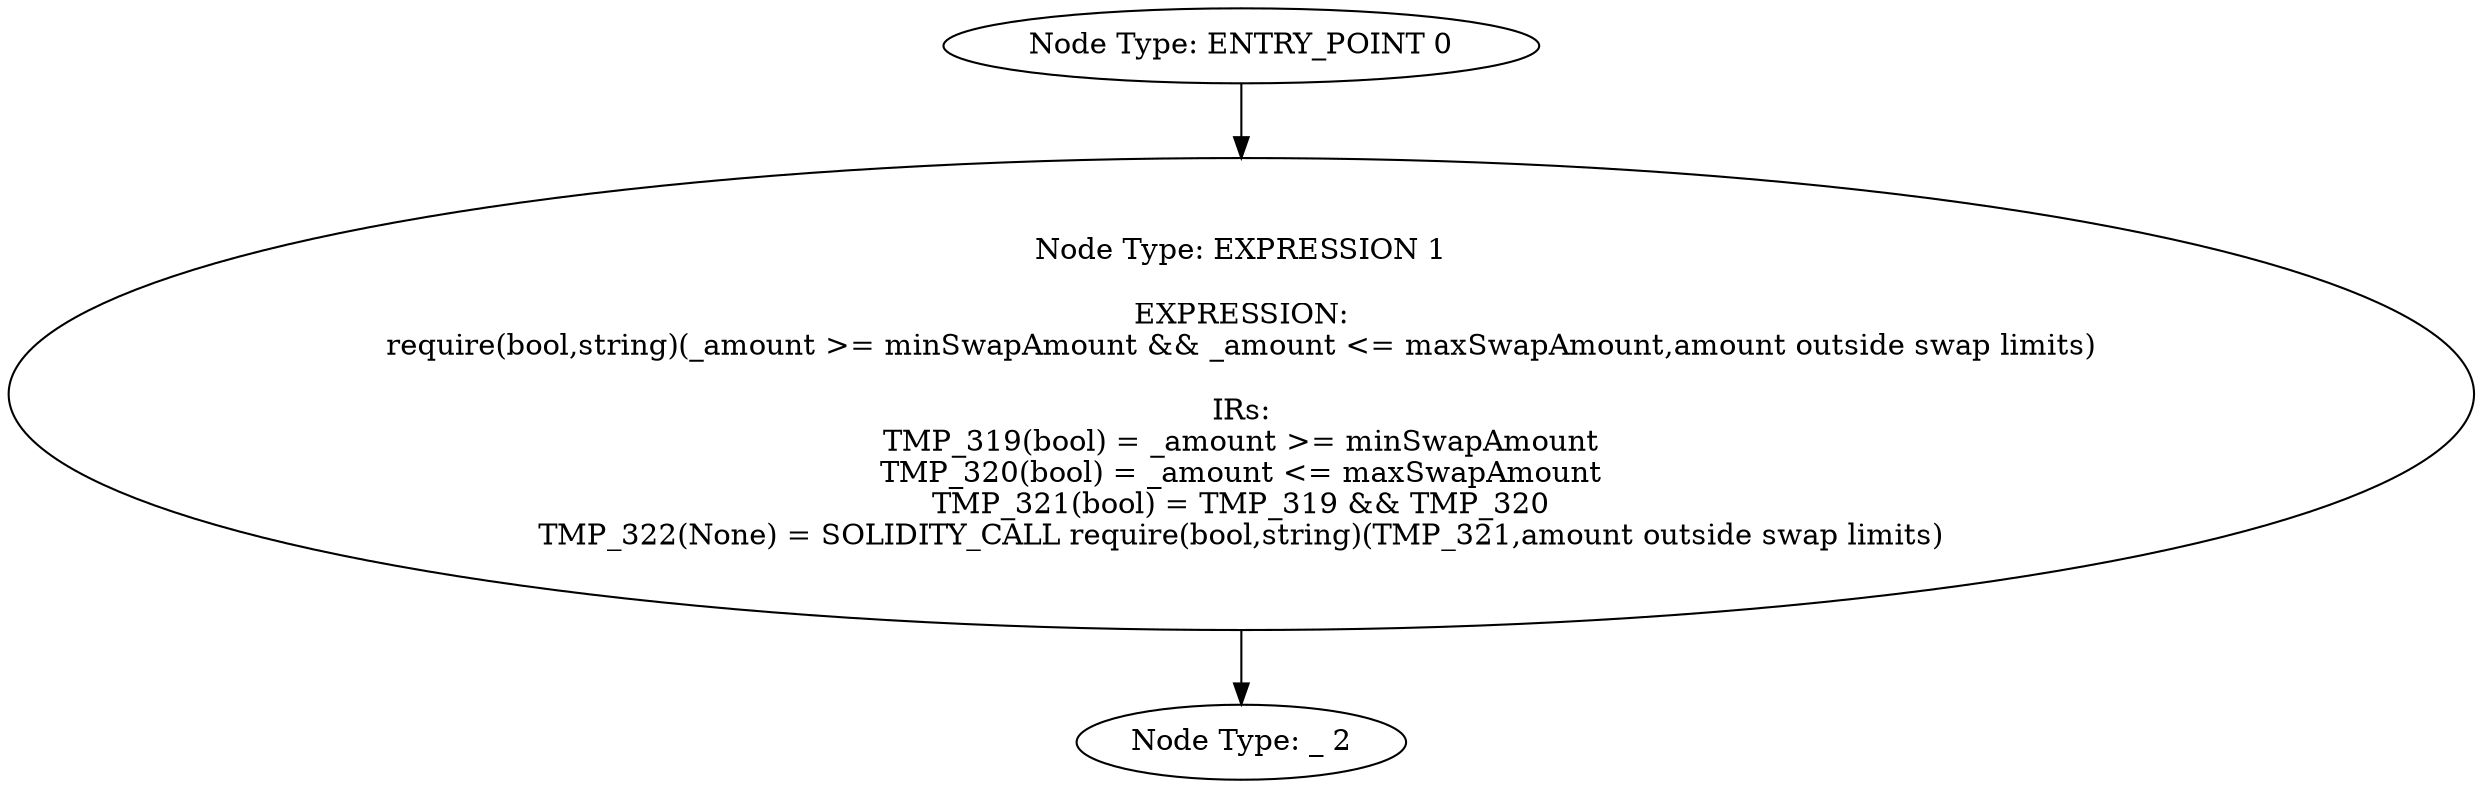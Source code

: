 digraph{
0[label="Node Type: ENTRY_POINT 0
"];
0->1;
1[label="Node Type: EXPRESSION 1

EXPRESSION:
require(bool,string)(_amount >= minSwapAmount && _amount <= maxSwapAmount,amount outside swap limits)

IRs:
TMP_319(bool) = _amount >= minSwapAmount
TMP_320(bool) = _amount <= maxSwapAmount
TMP_321(bool) = TMP_319 && TMP_320
TMP_322(None) = SOLIDITY_CALL require(bool,string)(TMP_321,amount outside swap limits)"];
1->2;
2[label="Node Type: _ 2
"];
}
